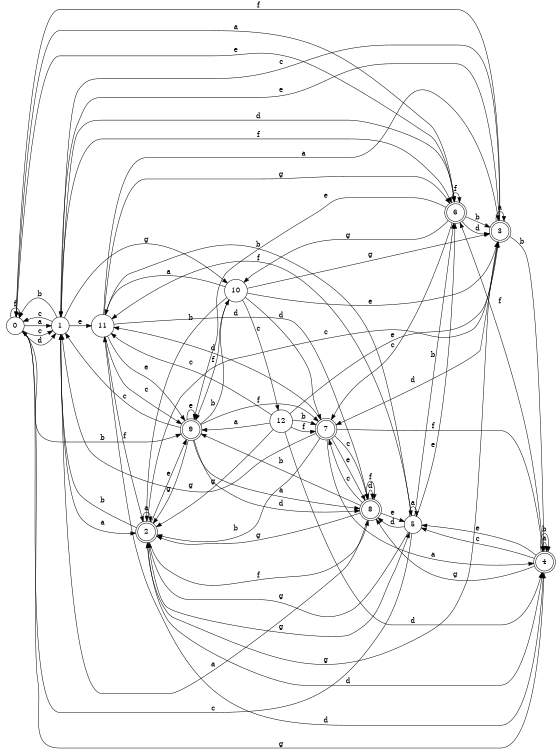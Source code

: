 digraph n11_10 {
__start0 [label="" shape="none"];

rankdir=LR;
size="8,5";

s0 [style="filled", color="black", fillcolor="white" shape="circle", label="0"];
s1 [style="filled", color="black", fillcolor="white" shape="circle", label="1"];
s2 [style="rounded,filled", color="black", fillcolor="white" shape="doublecircle", label="2"];
s3 [style="rounded,filled", color="black", fillcolor="white" shape="doublecircle", label="3"];
s4 [style="rounded,filled", color="black", fillcolor="white" shape="doublecircle", label="4"];
s5 [style="filled", color="black", fillcolor="white" shape="circle", label="5"];
s6 [style="rounded,filled", color="black", fillcolor="white" shape="doublecircle", label="6"];
s7 [style="rounded,filled", color="black", fillcolor="white" shape="doublecircle", label="7"];
s8 [style="rounded,filled", color="black", fillcolor="white" shape="doublecircle", label="8"];
s9 [style="rounded,filled", color="black", fillcolor="white" shape="doublecircle", label="9"];
s10 [style="filled", color="black", fillcolor="white" shape="circle", label="10"];
s11 [style="filled", color="black", fillcolor="white" shape="circle", label="11"];
s12 [style="filled", color="black", fillcolor="white" shape="circle", label="12"];
s0 -> s1 [label="a"];
s0 -> s9 [label="b"];
s0 -> s1 [label="c"];
s0 -> s1 [label="d"];
s0 -> s6 [label="e"];
s0 -> s0 [label="f"];
s0 -> s4 [label="g"];
s1 -> s2 [label="a"];
s1 -> s0 [label="b"];
s1 -> s0 [label="c"];
s1 -> s6 [label="d"];
s1 -> s11 [label="e"];
s1 -> s6 [label="f"];
s1 -> s10 [label="g"];
s2 -> s2 [label="a"];
s2 -> s1 [label="b"];
s2 -> s3 [label="c"];
s2 -> s4 [label="d"];
s2 -> s9 [label="e"];
s2 -> s8 [label="f"];
s2 -> s5 [label="g"];
s3 -> s3 [label="a"];
s3 -> s4 [label="b"];
s3 -> s1 [label="c"];
s3 -> s7 [label="d"];
s3 -> s1 [label="e"];
s3 -> s0 [label="f"];
s3 -> s2 [label="g"];
s4 -> s4 [label="a"];
s4 -> s4 [label="b"];
s4 -> s5 [label="c"];
s4 -> s11 [label="d"];
s4 -> s5 [label="e"];
s4 -> s6 [label="f"];
s4 -> s8 [label="g"];
s5 -> s5 [label="a"];
s5 -> s6 [label="b"];
s5 -> s0 [label="c"];
s5 -> s8 [label="d"];
s5 -> s6 [label="e"];
s5 -> s11 [label="f"];
s5 -> s2 [label="g"];
s6 -> s0 [label="a"];
s6 -> s3 [label="b"];
s6 -> s7 [label="c"];
s6 -> s3 [label="d"];
s6 -> s9 [label="e"];
s6 -> s6 [label="f"];
s6 -> s10 [label="g"];
s7 -> s4 [label="a"];
s7 -> s2 [label="b"];
s7 -> s8 [label="c"];
s7 -> s11 [label="d"];
s7 -> s8 [label="e"];
s7 -> s4 [label="f"];
s7 -> s1 [label="g"];
s8 -> s1 [label="a"];
s8 -> s9 [label="b"];
s8 -> s7 [label="c"];
s8 -> s8 [label="d"];
s8 -> s5 [label="e"];
s8 -> s8 [label="f"];
s8 -> s2 [label="g"];
s9 -> s8 [label="a"];
s9 -> s10 [label="b"];
s9 -> s1 [label="c"];
s9 -> s8 [label="d"];
s9 -> s9 [label="e"];
s9 -> s7 [label="f"];
s9 -> s2 [label="g"];
s10 -> s11 [label="a"];
s10 -> s2 [label="b"];
s10 -> s12 [label="c"];
s10 -> s7 [label="d"];
s10 -> s3 [label="e"];
s10 -> s9 [label="f"];
s10 -> s3 [label="g"];
s11 -> s3 [label="a"];
s11 -> s5 [label="b"];
s11 -> s9 [label="c"];
s11 -> s8 [label="d"];
s11 -> s9 [label="e"];
s11 -> s2 [label="f"];
s11 -> s6 [label="g"];
s12 -> s9 [label="a"];
s12 -> s7 [label="b"];
s12 -> s11 [label="c"];
s12 -> s4 [label="d"];
s12 -> s3 [label="e"];
s12 -> s7 [label="f"];
s12 -> s2 [label="g"];

}